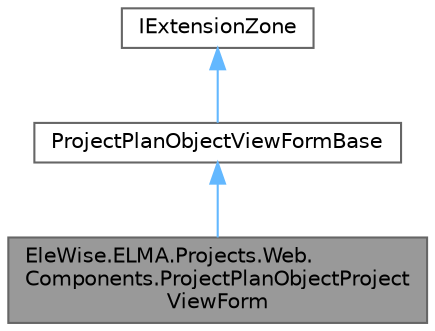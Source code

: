 digraph "EleWise.ELMA.Projects.Web.Components.ProjectPlanObjectProjectViewForm"
{
 // LATEX_PDF_SIZE
  bgcolor="transparent";
  edge [fontname=Helvetica,fontsize=10,labelfontname=Helvetica,labelfontsize=10];
  node [fontname=Helvetica,fontsize=10,shape=box,height=0.2,width=0.4];
  Node1 [id="Node000001",label="EleWise.ELMA.Projects.Web.\lComponents.ProjectPlanObjectProject\lViewForm",height=0.2,width=0.4,color="gray40", fillcolor="grey60", style="filled", fontcolor="black",tooltip="Расширение для вывода разметки свойства объекта плана проекта для объекта IProject (Проект)"];
  Node2 -> Node1 [id="edge1_Node000001_Node000002",dir="back",color="steelblue1",style="solid",tooltip=" "];
  Node2 [id="Node000002",label="ProjectPlanObjectViewFormBase",height=0.2,width=0.4,color="gray40", fillcolor="white", style="filled",URL="$class_ele_wise_1_1_e_l_m_a_1_1_projects_1_1_web_1_1_components_1_1_project_plan_object_view_form_base.html",tooltip="Базовое расширение для вывода разметки свойства объекта плана проекта"];
  Node3 -> Node2 [id="edge2_Node000002_Node000003",dir="back",color="steelblue1",style="solid",tooltip=" "];
  Node3 [id="Node000003",label="IExtensionZone",height=0.2,width=0.4,color="gray40", fillcolor="white", style="filled",tooltip=" "];
}

